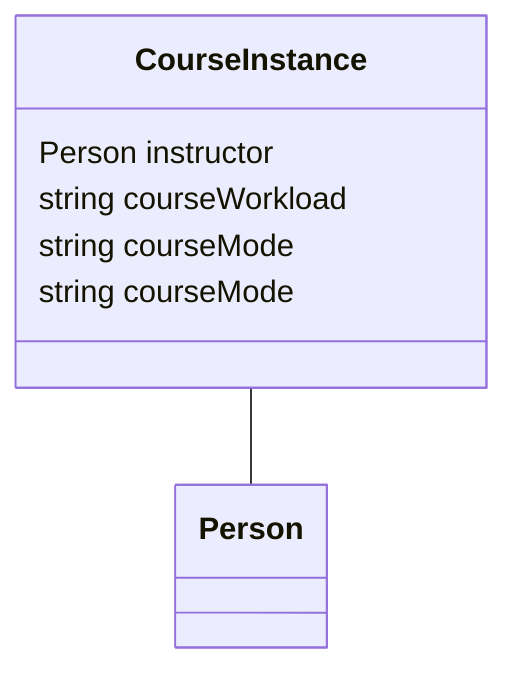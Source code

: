 classDiagram
  CourseInstance -- Person


class CourseInstance {

  Person instructor
  string courseWorkload
  string courseMode
  string courseMode

 }